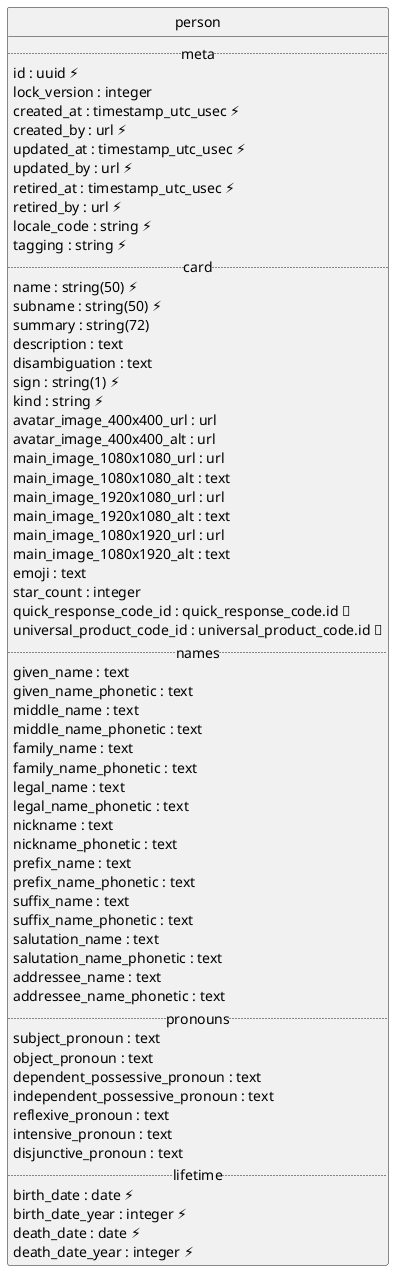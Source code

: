 @startuml uml
skinparam monochrome true
skinparam linetype ortho
hide circle

entity person {
  .. meta ..
  id : uuid ⚡
  lock_version : integer
  created_at : timestamp_utc_usec ⚡
  created_by : url ⚡
  updated_at : timestamp_utc_usec ⚡
  updated_by : url ⚡
  retired_at : timestamp_utc_usec ⚡
  retired_by : url ⚡
  locale_code : string ⚡
  tagging : string ⚡
  .. card ..
  name : string(50) ⚡
  subname : string(50) ⚡
  summary : string(72)
  description : text
  disambiguation : text
  sign : string(1) ⚡
  kind : string ⚡
  avatar_image_400x400_url : url
  avatar_image_400x400_alt : url
  main_image_1080x1080_url : url
  main_image_1080x1080_alt : text
  main_image_1920x1080_url : url
  main_image_1920x1080_alt : text
  main_image_1080x1920_url : url
  main_image_1080x1920_alt : text
  emoji : text
  star_count : integer
  quick_response_code_id : quick_response_code.id 🔑
  universal_product_code_id : universal_product_code.id 🔑
  .. names ..
  given_name : text
  given_name_phonetic : text
  middle_name : text
  middle_name_phonetic : text
  family_name : text
  family_name_phonetic : text
  legal_name : text
  legal_name_phonetic : text
  nickname : text
  nickname_phonetic : text
  prefix_name : text
  prefix_name_phonetic : text
  suffix_name : text
  suffix_name_phonetic : text
  salutation_name : text
  salutation_name_phonetic : text
  addressee_name : text
  addressee_name_phonetic : text
  .. pronouns ..
  subject_pronoun : text
  object_pronoun : text
  dependent_possessive_pronoun : text
  independent_possessive_pronoun : text
  reflexive_pronoun : text
  intensive_pronoun : text
  disjunctive_pronoun : text
  .. lifetime ..
  birth_date : date ⚡
  birth_date_year : integer ⚡
  death_date : date ⚡
  death_date_year : integer ⚡
}

@enduml
